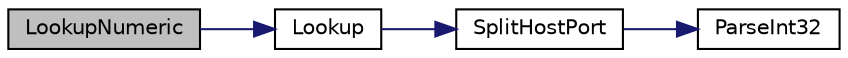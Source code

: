digraph "LookupNumeric"
{
  edge [fontname="Helvetica",fontsize="10",labelfontname="Helvetica",labelfontsize="10"];
  node [fontname="Helvetica",fontsize="10",shape=record];
  rankdir="LR";
  Node50 [label="LookupNumeric",height=0.2,width=0.4,color="black", fillcolor="grey75", style="filled", fontcolor="black"];
  Node50 -> Node51 [color="midnightblue",fontsize="10",style="solid",fontname="Helvetica"];
  Node51 [label="Lookup",height=0.2,width=0.4,color="black", fillcolor="white", style="filled",URL="$netbase_8cpp.html#a56a2f4bcb9fb77b5efe358f804f642cc"];
  Node51 -> Node52 [color="midnightblue",fontsize="10",style="solid",fontname="Helvetica"];
  Node52 [label="SplitHostPort",height=0.2,width=0.4,color="black", fillcolor="white", style="filled",URL="$netbase_8cpp.html#a1b1ce2ba1ffe40785e65ec3ad5a20e79"];
  Node52 -> Node53 [color="midnightblue",fontsize="10",style="solid",fontname="Helvetica"];
  Node53 [label="ParseInt32",height=0.2,width=0.4,color="black", fillcolor="white", style="filled",URL="$utilstrencodings_8cpp.html#a880a215d9e931432b095084c756a49bb",tooltip="Convert string to signed 32-bit integer with strict parse error feedback. "];
}
